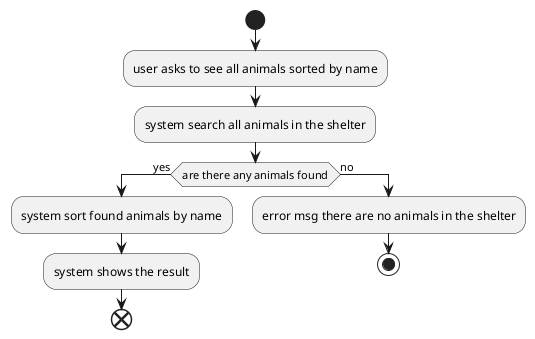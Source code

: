 @startuml

start
:user asks to see all animals sorted by name;
:system search all animals in the shelter;
if(are there any animals found) then (yes)
    :system sort found animals by name;
    :system shows the result;
    end;
else (no)
    :error msg there are no animals in the shelter;
    stop;

@enduml